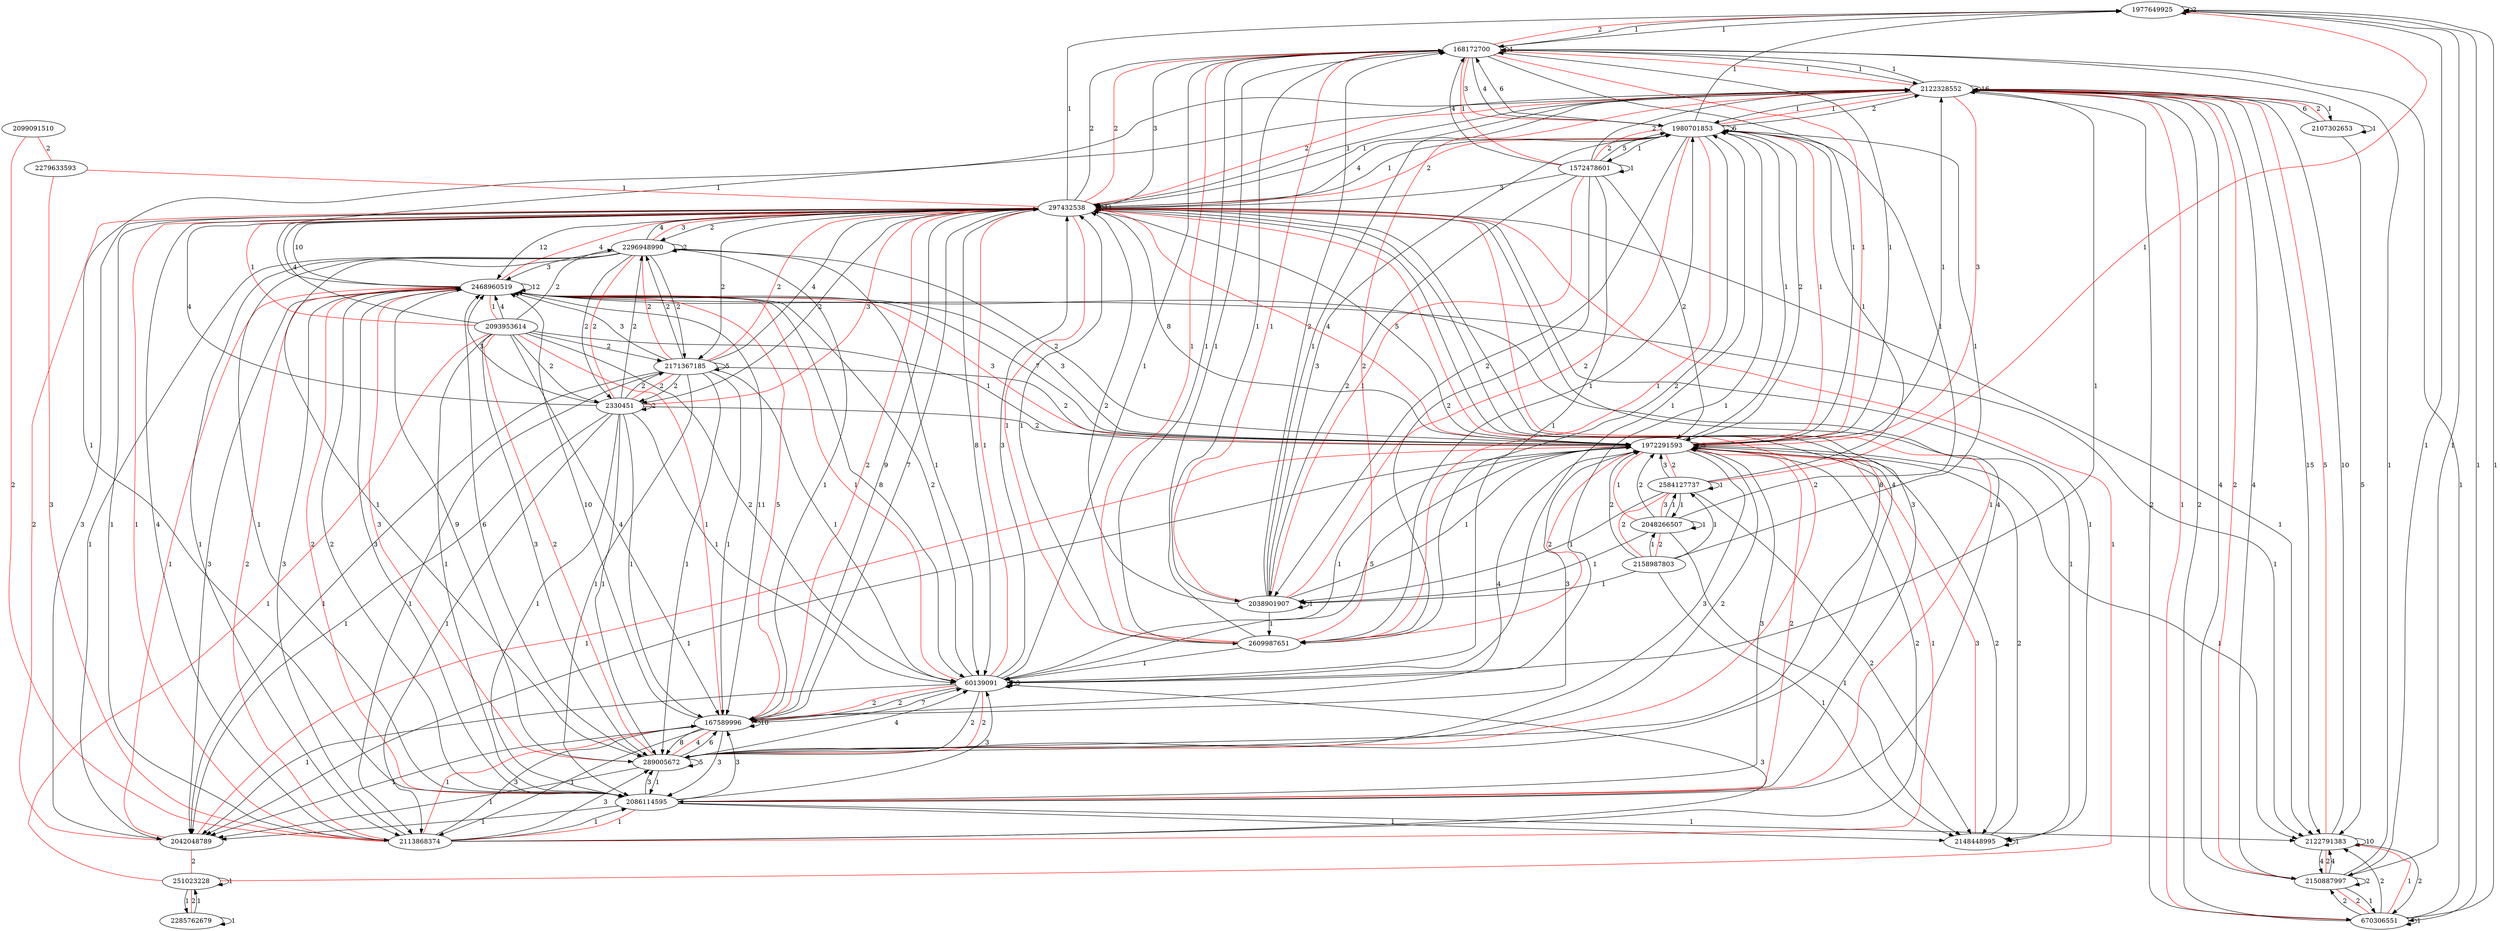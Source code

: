 // induced sub graph
digraph {
	1977649925
	2468960519
	1972291593
	1572478601
	2048266507
	2171367185
	2038901907
	2042048789
	2158987803
	168172700
	1980701853
	2086114595
	2099091510
	2279633593
	2150887997
	2609987651
	2093953614
	60139091
	2330451
	2113868374
	2122791383
	297432538
	670306551
	2148448995
	2122328552
	289005672
	167589996
	2285762679
	2584127737
	251023228
	2107302653
	2296948990
	subgraph coauth {
		edge [color=red dir=none]
		1977649925 -> 168172700 [label=2]
		1977649925 -> 2584127737 [label=1]
		2468960519 -> 1972291593 [label=3]
		2468960519 -> 2042048789 [label=1]
		2468960519 -> 2086114595 [label=2]
		2468960519 -> 2093953614 [label=1]
		2468960519 -> 60139091 [label=1]
		2468960519 -> 2113868374 [label=2]
		2468960519 -> 297432538 [label=4]
		2468960519 -> 289005672 [label=3]
		2468960519 -> 167589996 [label=5]
		1972291593 -> 2048266507 [label=1]
		1972291593 -> 2042048789 [label=1]
		1972291593 -> 168172700 [label=1]
		1972291593 -> 1980701853 [label=1]
		1972291593 -> 2086114595 [label=2]
		1972291593 -> 2609987651 [label=2]
		1972291593 -> 2113868374 [label=1]
		1972291593 -> 297432538 [label=4]
		1972291593 -> 2148448995 [label=3]
		1972291593 -> 2122328552 [label=3]
		1972291593 -> 2584127737 [label=2]
		1572478601 -> 2038901907 [label=1]
		1572478601 -> 168172700 [label=1]
		1572478601 -> 1980701853 [label=2]
		2048266507 -> 2158987803 [label=2]
		2048266507 -> 2584127737 [label=3]
		2171367185 -> 2330451 [label=2]
		2171367185 -> 297432538 [label=2]
		2171367185 -> 2296948990 [label=2]
		2038901907 -> 168172700 [label=1]
		2038901907 -> 1980701853 [label=2]
		2042048789 -> 297432538 [label=2]
		2042048789 -> 251023228 [label=2]
		2158987803 -> 2584127737 [label=2]
		168172700 -> 1980701853 [label=3]
		168172700 -> 2609987651 [label=1]
		168172700 -> 297432538 [label=2]
		168172700 -> 2122328552 [label=1]
		1980701853 -> 2609987651 [label=1]
		1980701853 -> 297432538 [label=2]
		1980701853 -> 2122328552 [label=1]
		2086114595 -> 2113868374 [label=1]
		2086114595 -> 297432538 [label=1]
		2099091510 -> 2279633593 [label=2]
		2099091510 -> 2113868374 [label=2]
		2279633593 -> 2113868374 [label=3]
		2279633593 -> 297432538 [label=1]
		2150887997 -> 2122791383 [label=2]
		2150887997 -> 670306551 [label=2]
		2150887997 -> 2122328552 [label=2]
		2609987651 -> 297432538 [label=1]
		2609987651 -> 2122328552 [label=2]
		2093953614 -> 297432538 [label=1]
		2093953614 -> 289005672 [label=2]
		2093953614 -> 167589996 [label=1]
		2093953614 -> 251023228 [label=1]
		60139091 -> 297432538 [label=1]
		60139091 -> 289005672 [label=2]
		60139091 -> 167589996 [label=2]
		2330451 -> 297432538 [label=3]
		2330451 -> 2296948990 [label=2]
		2113868374 -> 297432538 [label=1]
		2113868374 -> 167589996 [label=1]
		2122791383 -> 670306551 [label=1]
		2122791383 -> 2122328552 [label=5]
		297432538 -> 2122328552 [label=2]
		297432538 -> 289005672 [label=2]
		297432538 -> 167589996 [label=2]
		297432538 -> 251023228 [label=1]
		297432538 -> 2296948990 [label=3]
		670306551 -> 2122328552 [label=1]
		2122328552 -> 2107302653 [label=2]
		289005672 -> 167589996 [label=4]
		2285762679 -> 251023228 [label=2]
	}
	subgraph cit {
		1977649925 -> 1977649925 [label=2]
		1977649925 -> 168172700 [label=1]
		1977649925 -> 2150887997 [label=1]
		1977649925 -> 670306551 [label=1]
		2468960519 -> 2468960519 [label=12]
		2468960519 -> 1972291593 [label=7]
		2468960519 -> 2042048789 [label=3]
		2468960519 -> 2086114595 [label=2]
		2468960519 -> 60139091 [label=8]
		2468960519 -> 2122791383 [label=1]
		2468960519 -> 297432538 [label=10]
		2468960519 -> 2148448995 [label=1]
		2468960519 -> 2122328552 [label=1]
		2468960519 -> 289005672 [label=9]
		2468960519 -> 167589996 [label=11]
		1972291593 -> 2468960519 [label=3]
		1972291593 -> 1972291593 [label=5]
		1972291593 -> 2042048789 [label=1]
		1972291593 -> 168172700 [label=1]
		1972291593 -> 1980701853 [label=1]
		1972291593 -> 60139091 [label=5]
		1972291593 -> 2122791383 [label=1]
		1972291593 -> 297432538 [label=5]
		1972291593 -> 2148448995 [label=2]
		1972291593 -> 2122328552 [label=1]
		1972291593 -> 289005672 [label=3]
		1972291593 -> 167589996 [label=3]
		1572478601 -> 1972291593 [label=2]
		1572478601 -> 1572478601 [label=1]
		1572478601 -> 2038901907 [label=2]
		1572478601 -> 168172700 [label=4]
		1572478601 -> 1980701853 [label=5]
		1572478601 -> 2609987651 [label=2]
		1572478601 -> 60139091 [label=1]
		1572478601 -> 297432538 [label=3]
		1572478601 -> 2122328552 [label=2]
		2048266507 -> 1972291593 [label=2]
		2048266507 -> 2048266507 [label=1]
		2048266507 -> 2038901907 [label=1]
		2048266507 -> 1980701853 [label=1]
		2048266507 -> 2148448995 [label=1]
		2048266507 -> 2584127737 [label=1]
		2171367185 -> 2468960519 [label=3]
		2171367185 -> 1972291593 [label=2]
		2171367185 -> 2171367185 [label=5]
		2171367185 -> 2042048789 [label=1]
		2171367185 -> 2086114595 [label=1]
		2171367185 -> 60139091 [label=1]
		2171367185 -> 2330451 [label=2]
		2171367185 -> 2113868374 [label=1]
		2171367185 -> 297432538 [label=4]
		2171367185 -> 289005672 [label=1]
		2171367185 -> 167589996 [label=1]
		2171367185 -> 2296948990 [label=2]
		2038901907 -> 1972291593 [label=1]
		2038901907 -> 2038901907 [label=1]
		2038901907 -> 168172700 [label=2]
		2038901907 -> 1980701853 [label=3]
		2038901907 -> 2609987651 [label=1]
		2038901907 -> 297432538 [label=2]
		2038901907 -> 2122328552 [label=1]
		2158987803 -> 1972291593 [label=2]
		2158987803 -> 2048266507 [label=1]
		2158987803 -> 2038901907 [label=1]
		2158987803 -> 1980701853 [label=1]
		2158987803 -> 2148448995 [label=1]
		2158987803 -> 2584127737 [label=1]
		168172700 -> 1977649925 [label=1]
		168172700 -> 1972291593 [label=1]
		168172700 -> 2038901907 [label=1]
		168172700 -> 168172700 [label=4]
		168172700 -> 1980701853 [label=4]
		168172700 -> 2609987651 [label=1]
		168172700 -> 297432538 [label=3]
		168172700 -> 2122328552 [label=1]
		1980701853 -> 1977649925 [label=1]
		1980701853 -> 1972291593 [label=2]
		1980701853 -> 1572478601 [label=1]
		1980701853 -> 2038901907 [label=2]
		1980701853 -> 168172700 [label=6]
		1980701853 -> 1980701853 [label=6]
		1980701853 -> 2609987651 [label=2]
		1980701853 -> 60139091 [label=1]
		1980701853 -> 297432538 [label=4]
		1980701853 -> 2122328552 [label=2]
		2086114595 -> 2468960519 [label=3]
		2086114595 -> 1972291593 [label=3]
		2086114595 -> 2042048789 [label=1]
		2086114595 -> 60139091 [label=3]
		2086114595 -> 2122791383 [label=1]
		2086114595 -> 297432538 [label=4]
		2086114595 -> 2148448995 [label=1]
		2086114595 -> 2122328552 [label=1]
		2086114595 -> 289005672 [label=3]
		2086114595 -> 167589996 [label=3]
		2150887997 -> 1977649925 [label=1]
		2150887997 -> 168172700 [label=1]
		2150887997 -> 2150887997 [label=2]
		2150887997 -> 2122791383 [label=4]
		2150887997 -> 670306551 [label=1]
		2150887997 -> 2122328552 [label=4]
		2609987651 -> 168172700 [label=1]
		2609987651 -> 1980701853 [label=1]
		2609987651 -> 60139091 [label=1]
		2609987651 -> 297432538 [label=1]
		2093953614 -> 2468960519 [label=4]
		2093953614 -> 1972291593 [label=1]
		2093953614 -> 2171367185 [label=2]
		2093953614 -> 2086114595 [label=1]
		2093953614 -> 60139091 [label=2]
		2093953614 -> 2330451 [label=2]
		2093953614 -> 297432538 [label=4]
		2093953614 -> 289005672 [label=3]
		2093953614 -> 167589996 [label=4]
		2093953614 -> 2296948990 [label=2]
		60139091 -> 2468960519 [label=2]
		60139091 -> 1972291593 [label=1]
		60139091 -> 2042048789 [label=1]
		60139091 -> 168172700 [label=1]
		60139091 -> 1980701853 [label=1]
		60139091 -> 60139091 [label=3]
		60139091 -> 297432538 [label=3]
		60139091 -> 289005672 [label=2]
		60139091 -> 167589996 [label=2]
		2330451 -> 2468960519 [label=3]
		2330451 -> 1972291593 [label=2]
		2330451 -> 2171367185 [label=2]
		2330451 -> 2042048789 [label=1]
		2330451 -> 2086114595 [label=1]
		2330451 -> 60139091 [label=1]
		2330451 -> 2330451 [label=2]
		2330451 -> 2113868374 [label=1]
		2330451 -> 297432538 [label=4]
		2330451 -> 289005672 [label=1]
		2330451 -> 167589996 [label=1]
		2330451 -> 2296948990 [label=2]
		2113868374 -> 2468960519 [label=3]
		2113868374 -> 1972291593 [label=2]
		2113868374 -> 2086114595 [label=1]
		2113868374 -> 60139091 [label=3]
		2113868374 -> 297432538 [label=4]
		2113868374 -> 289005672 [label=3]
		2113868374 -> 167589996 [label=3]
		2122791383 -> 2150887997 [label=4]
		2122791383 -> 2122791383 [label=10]
		2122791383 -> 670306551 [label=2]
		2122791383 -> 2122328552 [label=10]
		297432538 -> 1977649925 [label=1]
		297432538 -> 2468960519 [label=12]
		297432538 -> 1972291593 [label=8]
		297432538 -> 2171367185 [label=2]
		297432538 -> 2042048789 [label=3]
		297432538 -> 168172700 [label=2]
		297432538 -> 1980701853 [label=1]
		297432538 -> 2086114595 [label=3]
		297432538 -> 60139091 [label=8]
		297432538 -> 2330451 [label=2]
		297432538 -> 2113868374 [label=1]
		297432538 -> 2122791383 [label=1]
		297432538 -> 297432538 [label=11]
		297432538 -> 2148448995 [label=1]
		297432538 -> 2122328552 [label=1]
		297432538 -> 289005672 [label=8]
		297432538 -> 167589996 [label=9]
		297432538 -> 2296948990 [label=2]
		670306551 -> 1977649925 [label=1]
		670306551 -> 168172700 [label=1]
		670306551 -> 2150887997 [label=2]
		670306551 -> 2122791383 [label=2]
		670306551 -> 670306551 [label=1]
		670306551 -> 2122328552 [label=2]
		2148448995 -> 1972291593 [label=2]
		2148448995 -> 2148448995 [label=1]
		2122328552 -> 168172700 [label=1]
		2122328552 -> 1980701853 [label=1]
		2122328552 -> 2150887997 [label=4]
		2122328552 -> 60139091 [label=1]
		2122328552 -> 2122791383 [label=15]
		2122328552 -> 297432538 [label=1]
		2122328552 -> 670306551 [label=2]
		2122328552 -> 2122328552 [label=16]
		2122328552 -> 2107302653 [label=1]
		289005672 -> 2468960519 [label=6]
		289005672 -> 1972291593 [label=2]
		289005672 -> 2042048789 [label=1]
		289005672 -> 2086114595 [label=1]
		289005672 -> 60139091 [label=4]
		289005672 -> 297432538 [label=4]
		289005672 -> 289005672 [label=5]
		289005672 -> 167589996 [label=6]
		167589996 -> 2468960519 [label=10]
		167589996 -> 1972291593 [label=4]
		167589996 -> 2042048789 [label=1]
		167589996 -> 2086114595 [label=3]
		167589996 -> 60139091 [label=7]
		167589996 -> 2113868374 [label=1]
		167589996 -> 297432538 [label=7]
		167589996 -> 289005672 [label=8]
		167589996 -> 167589996 [label=10]
		2285762679 -> 2285762679 [label=1]
		2285762679 -> 251023228 [label=1]
		2584127737 -> 1972291593 [label=3]
		2584127737 -> 2048266507 [label=1]
		2584127737 -> 2038901907 [label=1]
		2584127737 -> 1980701853 [label=1]
		2584127737 -> 2148448995 [label=2]
		2584127737 -> 2584127737 [label=1]
		251023228 -> 2285762679 [label=1]
		251023228 -> 251023228 [label=1]
		2107302653 -> 2122791383 [label=5]
		2107302653 -> 2122328552 [label=6]
		2107302653 -> 2107302653 [label=1]
		2296948990 -> 2468960519 [label=3]
		2296948990 -> 1972291593 [label=2]
		2296948990 -> 2171367185 [label=2]
		2296948990 -> 2042048789 [label=1]
		2296948990 -> 2086114595 [label=1]
		2296948990 -> 60139091 [label=1]
		2296948990 -> 2330451 [label=2]
		2296948990 -> 2113868374 [label=1]
		2296948990 -> 297432538 [label=4]
		2296948990 -> 289005672 [label=1]
		2296948990 -> 167589996 [label=1]
		2296948990 -> 2296948990 [label=2]
	}
}
